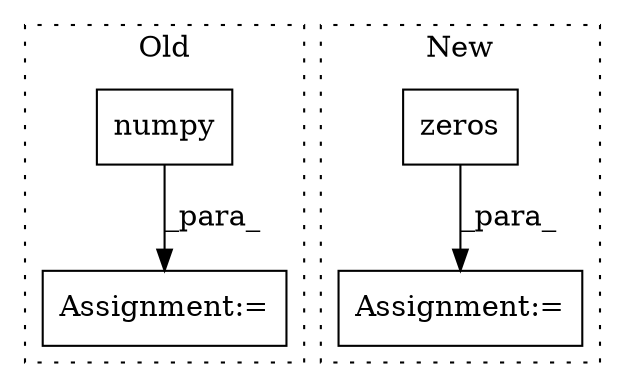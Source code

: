 digraph G {
subgraph cluster0 {
1 [label="numpy" a="32" s="2396" l="7" shape="box"];
4 [label="Assignment:=" a="7" s="2441" l="1" shape="box"];
label = "Old";
style="dotted";
}
subgraph cluster1 {
2 [label="zeros" a="32" s="4846,4857" l="6,1" shape="box"];
3 [label="Assignment:=" a="7" s="4819" l="1" shape="box"];
label = "New";
style="dotted";
}
1 -> 4 [label="_para_"];
2 -> 3 [label="_para_"];
}